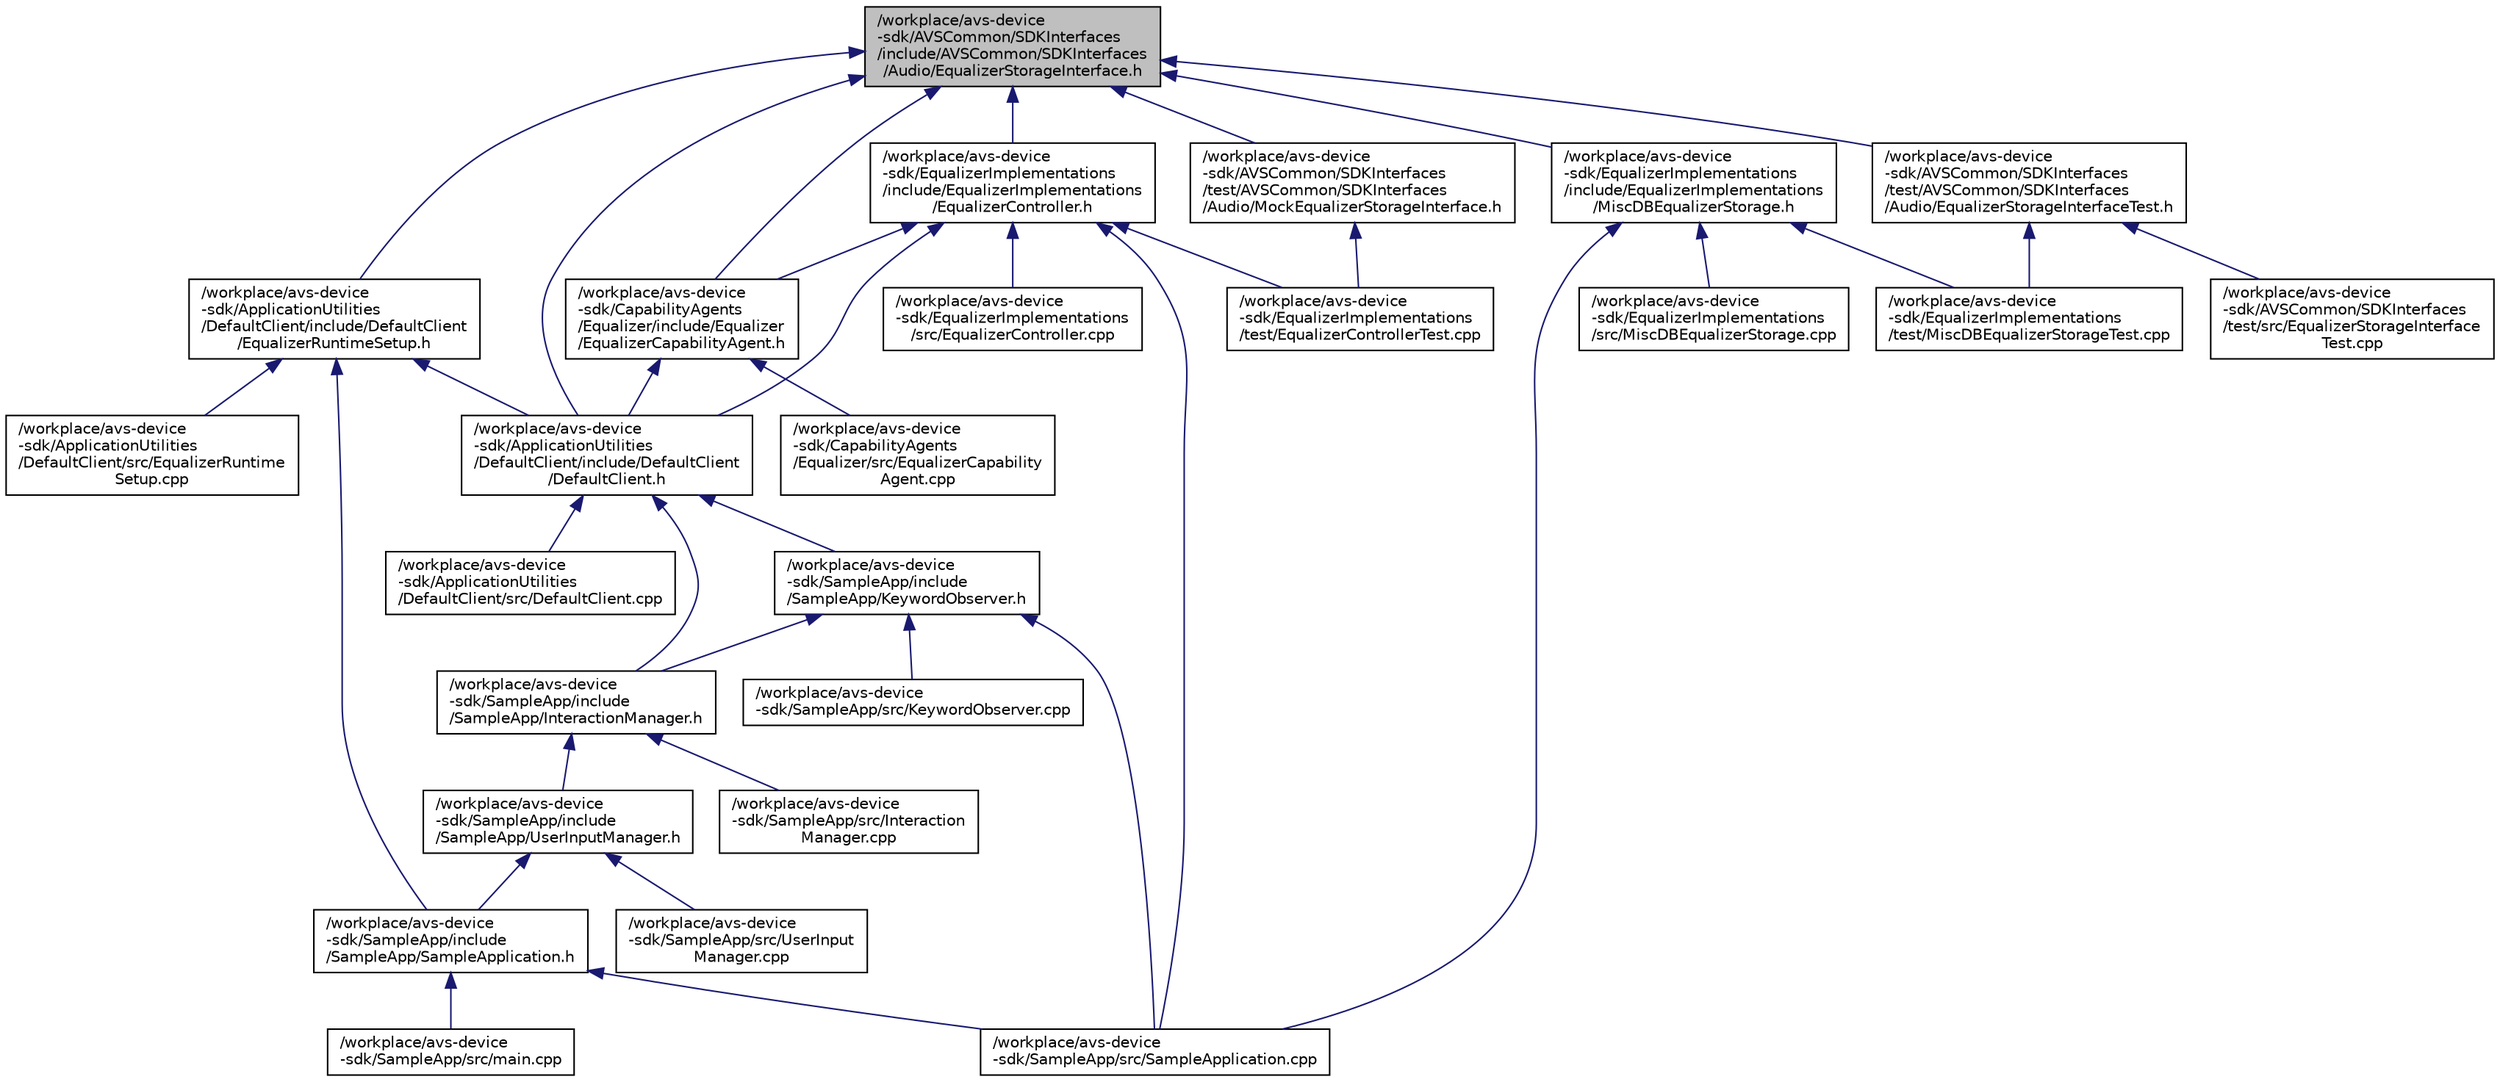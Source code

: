 digraph "/workplace/avs-device-sdk/AVSCommon/SDKInterfaces/include/AVSCommon/SDKInterfaces/Audio/EqualizerStorageInterface.h"
{
  edge [fontname="Helvetica",fontsize="10",labelfontname="Helvetica",labelfontsize="10"];
  node [fontname="Helvetica",fontsize="10",shape=record];
  Node12 [label="/workplace/avs-device\l-sdk/AVSCommon/SDKInterfaces\l/include/AVSCommon/SDKInterfaces\l/Audio/EqualizerStorageInterface.h",height=0.2,width=0.4,color="black", fillcolor="grey75", style="filled", fontcolor="black"];
  Node12 -> Node13 [dir="back",color="midnightblue",fontsize="10",style="solid",fontname="Helvetica"];
  Node13 [label="/workplace/avs-device\l-sdk/ApplicationUtilities\l/DefaultClient/include/DefaultClient\l/DefaultClient.h",height=0.2,width=0.4,color="black", fillcolor="white", style="filled",URL="$_default_client_8h.html"];
  Node13 -> Node14 [dir="back",color="midnightblue",fontsize="10",style="solid",fontname="Helvetica"];
  Node14 [label="/workplace/avs-device\l-sdk/ApplicationUtilities\l/DefaultClient/src/DefaultClient.cpp",height=0.2,width=0.4,color="black", fillcolor="white", style="filled",URL="$_default_client_8cpp.html"];
  Node13 -> Node15 [dir="back",color="midnightblue",fontsize="10",style="solid",fontname="Helvetica"];
  Node15 [label="/workplace/avs-device\l-sdk/SampleApp/include\l/SampleApp/InteractionManager.h",height=0.2,width=0.4,color="black", fillcolor="white", style="filled",URL="$_interaction_manager_8h.html"];
  Node15 -> Node16 [dir="back",color="midnightblue",fontsize="10",style="solid",fontname="Helvetica"];
  Node16 [label="/workplace/avs-device\l-sdk/SampleApp/include\l/SampleApp/UserInputManager.h",height=0.2,width=0.4,color="black", fillcolor="white", style="filled",URL="$_user_input_manager_8h.html"];
  Node16 -> Node17 [dir="back",color="midnightblue",fontsize="10",style="solid",fontname="Helvetica"];
  Node17 [label="/workplace/avs-device\l-sdk/SampleApp/include\l/SampleApp/SampleApplication.h",height=0.2,width=0.4,color="black", fillcolor="white", style="filled",URL="$_sample_application_8h.html"];
  Node17 -> Node18 [dir="back",color="midnightblue",fontsize="10",style="solid",fontname="Helvetica"];
  Node18 [label="/workplace/avs-device\l-sdk/SampleApp/src/main.cpp",height=0.2,width=0.4,color="black", fillcolor="white", style="filled",URL="$main_8cpp.html"];
  Node17 -> Node19 [dir="back",color="midnightblue",fontsize="10",style="solid",fontname="Helvetica"];
  Node19 [label="/workplace/avs-device\l-sdk/SampleApp/src/SampleApplication.cpp",height=0.2,width=0.4,color="black", fillcolor="white", style="filled",URL="$_sample_application_8cpp.html"];
  Node16 -> Node20 [dir="back",color="midnightblue",fontsize="10",style="solid",fontname="Helvetica"];
  Node20 [label="/workplace/avs-device\l-sdk/SampleApp/src/UserInput\lManager.cpp",height=0.2,width=0.4,color="black", fillcolor="white", style="filled",URL="$_user_input_manager_8cpp.html"];
  Node15 -> Node21 [dir="back",color="midnightblue",fontsize="10",style="solid",fontname="Helvetica"];
  Node21 [label="/workplace/avs-device\l-sdk/SampleApp/src/Interaction\lManager.cpp",height=0.2,width=0.4,color="black", fillcolor="white", style="filled",URL="$_interaction_manager_8cpp.html"];
  Node13 -> Node22 [dir="back",color="midnightblue",fontsize="10",style="solid",fontname="Helvetica"];
  Node22 [label="/workplace/avs-device\l-sdk/SampleApp/include\l/SampleApp/KeywordObserver.h",height=0.2,width=0.4,color="black", fillcolor="white", style="filled",URL="$_keyword_observer_8h.html"];
  Node22 -> Node15 [dir="back",color="midnightblue",fontsize="10",style="solid",fontname="Helvetica"];
  Node22 -> Node23 [dir="back",color="midnightblue",fontsize="10",style="solid",fontname="Helvetica"];
  Node23 [label="/workplace/avs-device\l-sdk/SampleApp/src/KeywordObserver.cpp",height=0.2,width=0.4,color="black", fillcolor="white", style="filled",URL="$_keyword_observer_8cpp.html"];
  Node22 -> Node19 [dir="back",color="midnightblue",fontsize="10",style="solid",fontname="Helvetica"];
  Node12 -> Node24 [dir="back",color="midnightblue",fontsize="10",style="solid",fontname="Helvetica"];
  Node24 [label="/workplace/avs-device\l-sdk/ApplicationUtilities\l/DefaultClient/include/DefaultClient\l/EqualizerRuntimeSetup.h",height=0.2,width=0.4,color="black", fillcolor="white", style="filled",URL="$_equalizer_runtime_setup_8h.html"];
  Node24 -> Node13 [dir="back",color="midnightblue",fontsize="10",style="solid",fontname="Helvetica"];
  Node24 -> Node25 [dir="back",color="midnightblue",fontsize="10",style="solid",fontname="Helvetica"];
  Node25 [label="/workplace/avs-device\l-sdk/ApplicationUtilities\l/DefaultClient/src/EqualizerRuntime\lSetup.cpp",height=0.2,width=0.4,color="black", fillcolor="white", style="filled",URL="$_equalizer_runtime_setup_8cpp.html"];
  Node24 -> Node17 [dir="back",color="midnightblue",fontsize="10",style="solid",fontname="Helvetica"];
  Node12 -> Node26 [dir="back",color="midnightblue",fontsize="10",style="solid",fontname="Helvetica"];
  Node26 [label="/workplace/avs-device\l-sdk/AVSCommon/SDKInterfaces\l/test/AVSCommon/SDKInterfaces\l/Audio/EqualizerStorageInterfaceTest.h",height=0.2,width=0.4,color="black", fillcolor="white", style="filled",URL="$_equalizer_storage_interface_test_8h.html"];
  Node26 -> Node27 [dir="back",color="midnightblue",fontsize="10",style="solid",fontname="Helvetica"];
  Node27 [label="/workplace/avs-device\l-sdk/AVSCommon/SDKInterfaces\l/test/src/EqualizerStorageInterface\lTest.cpp",height=0.2,width=0.4,color="black", fillcolor="white", style="filled",URL="$_equalizer_storage_interface_test_8cpp.html"];
  Node26 -> Node28 [dir="back",color="midnightblue",fontsize="10",style="solid",fontname="Helvetica"];
  Node28 [label="/workplace/avs-device\l-sdk/EqualizerImplementations\l/test/MiscDBEqualizerStorageTest.cpp",height=0.2,width=0.4,color="black", fillcolor="white", style="filled",URL="$_misc_d_b_equalizer_storage_test_8cpp.html"];
  Node12 -> Node29 [dir="back",color="midnightblue",fontsize="10",style="solid",fontname="Helvetica"];
  Node29 [label="/workplace/avs-device\l-sdk/AVSCommon/SDKInterfaces\l/test/AVSCommon/SDKInterfaces\l/Audio/MockEqualizerStorageInterface.h",height=0.2,width=0.4,color="black", fillcolor="white", style="filled",URL="$_mock_equalizer_storage_interface_8h.html"];
  Node29 -> Node30 [dir="back",color="midnightblue",fontsize="10",style="solid",fontname="Helvetica"];
  Node30 [label="/workplace/avs-device\l-sdk/EqualizerImplementations\l/test/EqualizerControllerTest.cpp",height=0.2,width=0.4,color="black", fillcolor="white", style="filled",URL="$_equalizer_controller_test_8cpp.html"];
  Node12 -> Node31 [dir="back",color="midnightblue",fontsize="10",style="solid",fontname="Helvetica"];
  Node31 [label="/workplace/avs-device\l-sdk/CapabilityAgents\l/Equalizer/include/Equalizer\l/EqualizerCapabilityAgent.h",height=0.2,width=0.4,color="black", fillcolor="white", style="filled",URL="$_equalizer_capability_agent_8h.html"];
  Node31 -> Node13 [dir="back",color="midnightblue",fontsize="10",style="solid",fontname="Helvetica"];
  Node31 -> Node32 [dir="back",color="midnightblue",fontsize="10",style="solid",fontname="Helvetica"];
  Node32 [label="/workplace/avs-device\l-sdk/CapabilityAgents\l/Equalizer/src/EqualizerCapability\lAgent.cpp",height=0.2,width=0.4,color="black", fillcolor="white", style="filled",URL="$_equalizer_capability_agent_8cpp.html"];
  Node12 -> Node33 [dir="back",color="midnightblue",fontsize="10",style="solid",fontname="Helvetica"];
  Node33 [label="/workplace/avs-device\l-sdk/EqualizerImplementations\l/include/EqualizerImplementations\l/EqualizerController.h",height=0.2,width=0.4,color="black", fillcolor="white", style="filled",URL="$_equalizer_controller_8h.html"];
  Node33 -> Node13 [dir="back",color="midnightblue",fontsize="10",style="solid",fontname="Helvetica"];
  Node33 -> Node31 [dir="back",color="midnightblue",fontsize="10",style="solid",fontname="Helvetica"];
  Node33 -> Node34 [dir="back",color="midnightblue",fontsize="10",style="solid",fontname="Helvetica"];
  Node34 [label="/workplace/avs-device\l-sdk/EqualizerImplementations\l/src/EqualizerController.cpp",height=0.2,width=0.4,color="black", fillcolor="white", style="filled",URL="$_equalizer_controller_8cpp.html"];
  Node33 -> Node30 [dir="back",color="midnightblue",fontsize="10",style="solid",fontname="Helvetica"];
  Node33 -> Node19 [dir="back",color="midnightblue",fontsize="10",style="solid",fontname="Helvetica"];
  Node12 -> Node35 [dir="back",color="midnightblue",fontsize="10",style="solid",fontname="Helvetica"];
  Node35 [label="/workplace/avs-device\l-sdk/EqualizerImplementations\l/include/EqualizerImplementations\l/MiscDBEqualizerStorage.h",height=0.2,width=0.4,color="black", fillcolor="white", style="filled",URL="$_misc_d_b_equalizer_storage_8h.html"];
  Node35 -> Node36 [dir="back",color="midnightblue",fontsize="10",style="solid",fontname="Helvetica"];
  Node36 [label="/workplace/avs-device\l-sdk/EqualizerImplementations\l/src/MiscDBEqualizerStorage.cpp",height=0.2,width=0.4,color="black", fillcolor="white", style="filled",URL="$_misc_d_b_equalizer_storage_8cpp.html"];
  Node35 -> Node28 [dir="back",color="midnightblue",fontsize="10",style="solid",fontname="Helvetica"];
  Node35 -> Node19 [dir="back",color="midnightblue",fontsize="10",style="solid",fontname="Helvetica"];
}
